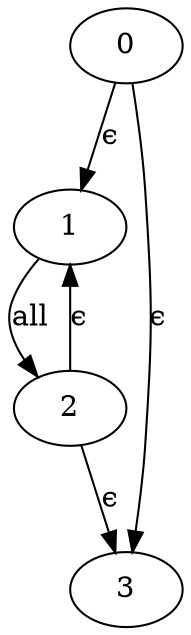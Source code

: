 digraph example3 {
	0 -> 1 [label="ϵ"]
	0 -> 3 [label="ϵ"]
	1 -> 2 [label="all"]
	2 -> 1 [label="ϵ"]
	2 -> 3 [label="ϵ"]
}